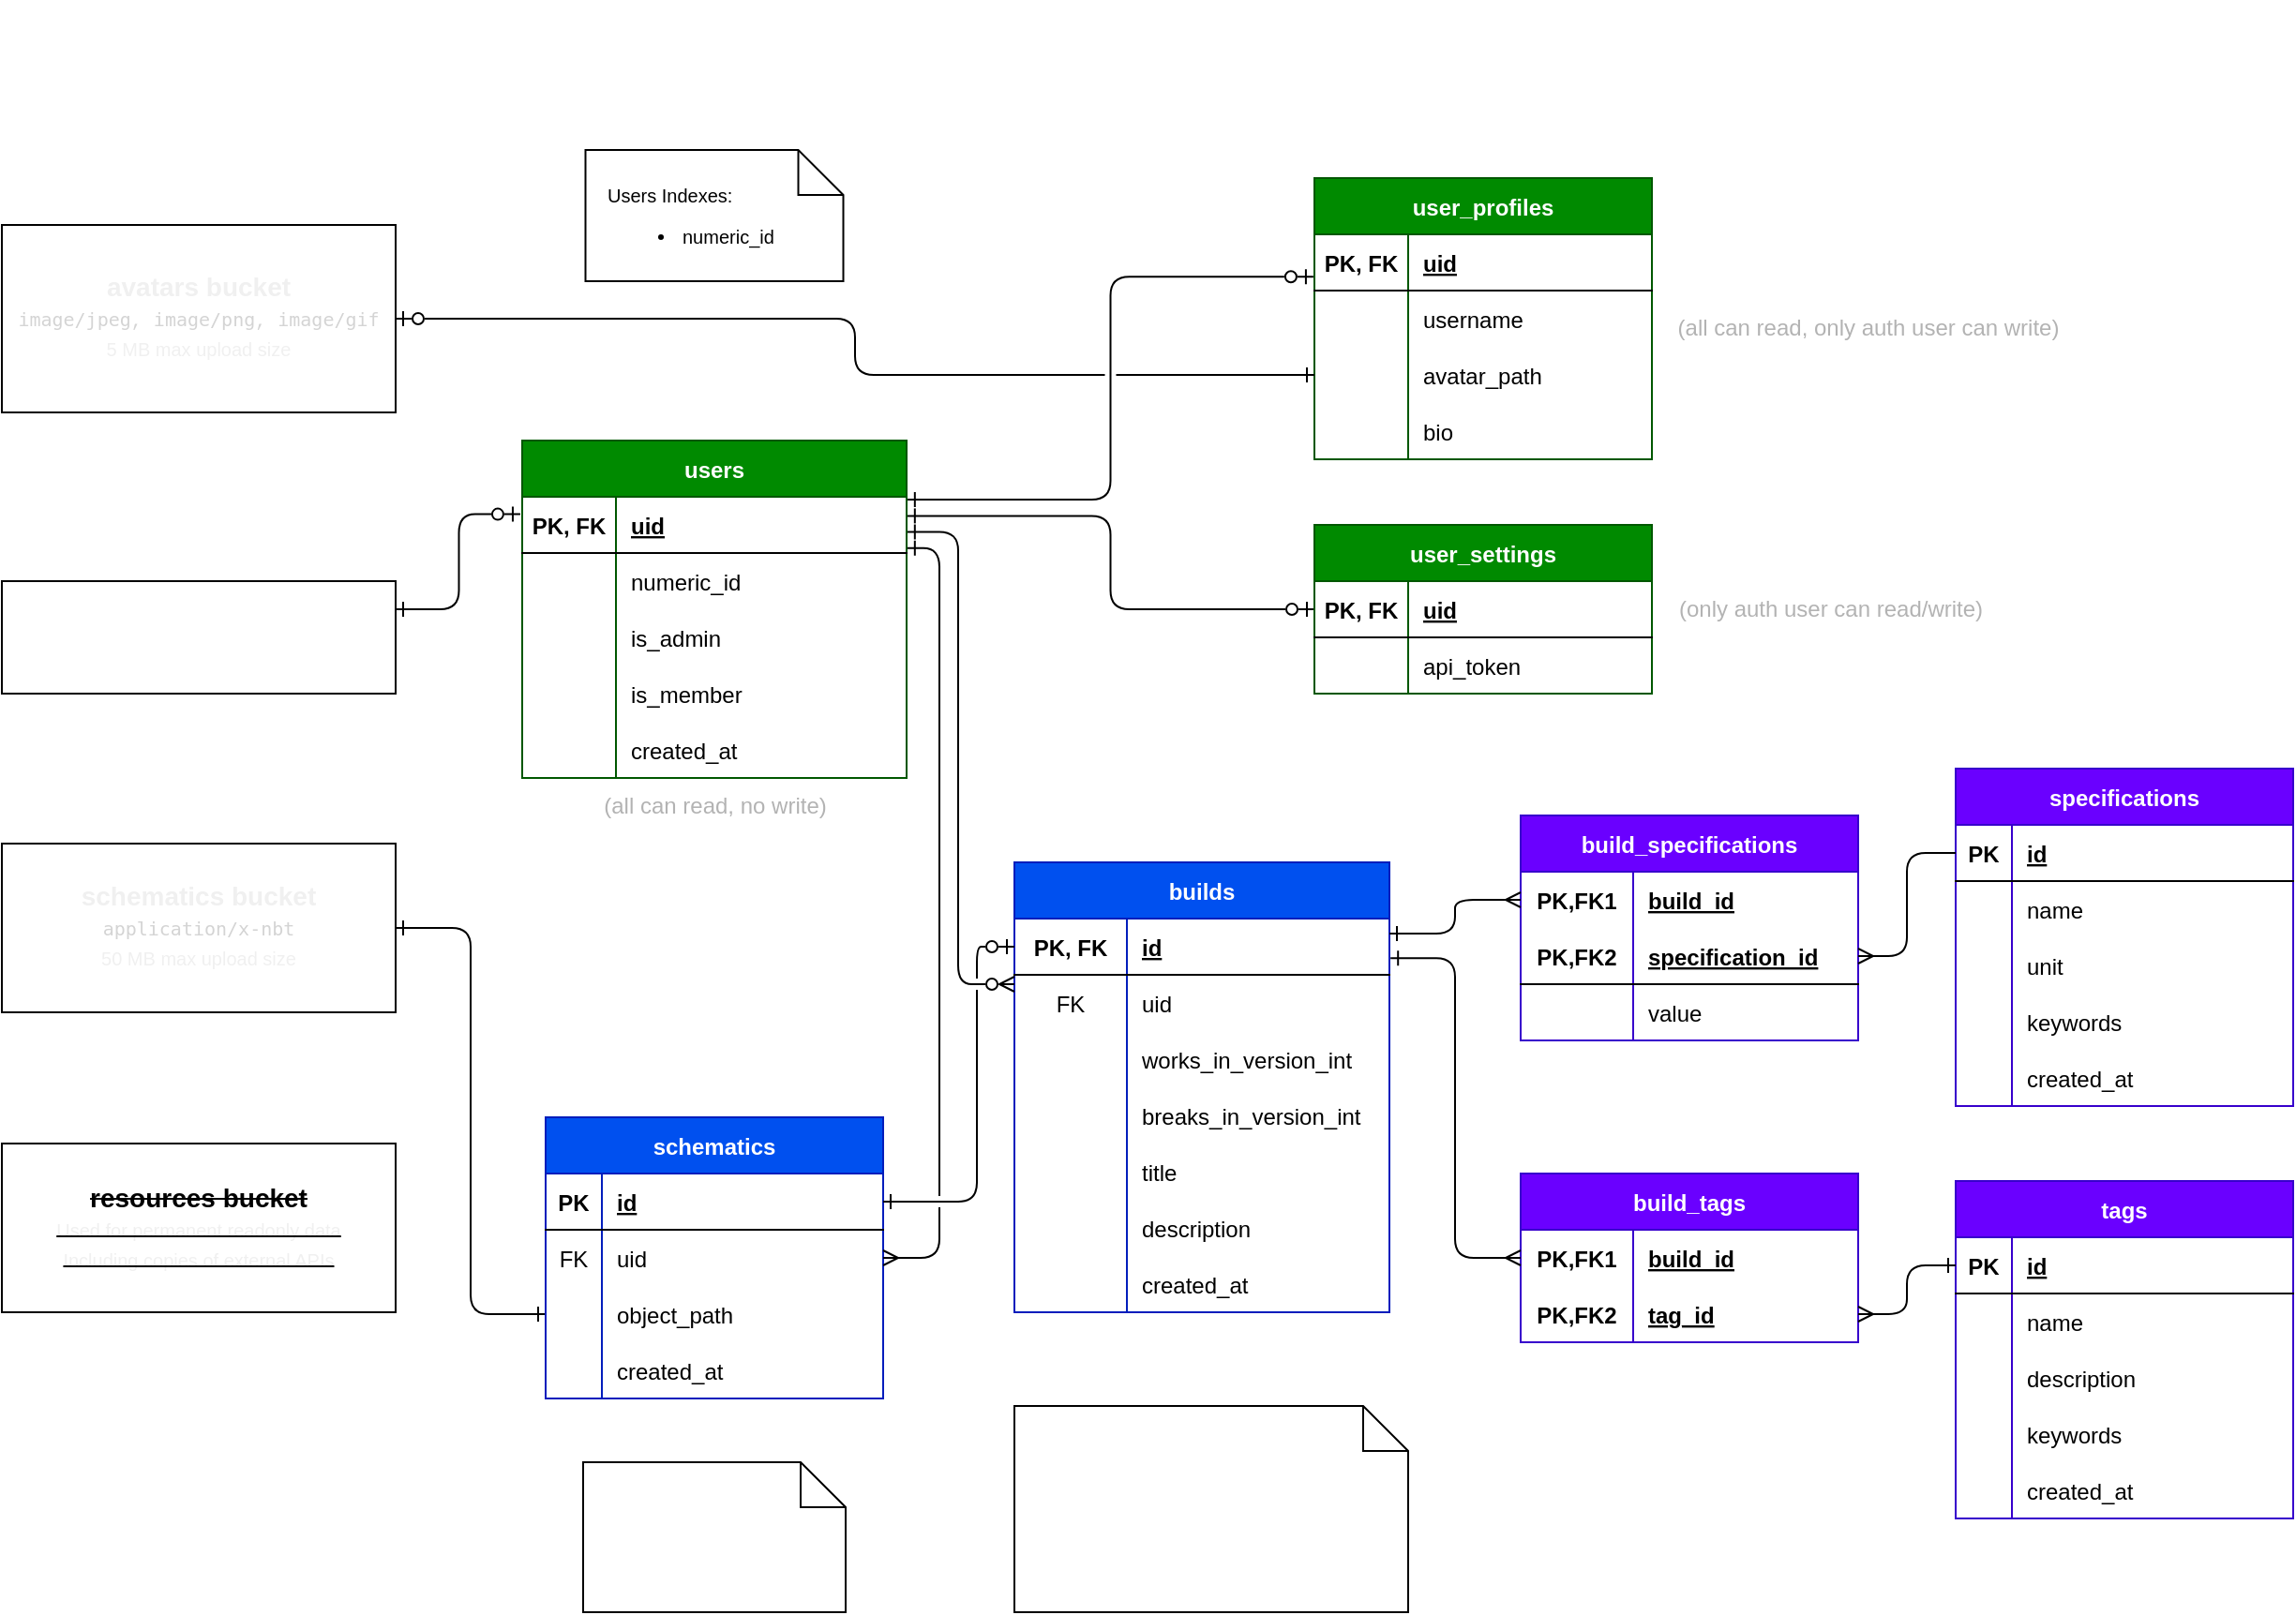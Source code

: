 <mxfile>
    <diagram id="FRUpidoKvXJJfSmMuowJ" name="Page-1">
        <mxGraphModel dx="1813" dy="803" grid="1" gridSize="10" guides="1" tooltips="1" connect="1" arrows="1" fold="1" page="1" pageScale="1.1" pageWidth="1169" pageHeight="827" math="0" shadow="0">
            <root>
                <mxCell id="0"/>
                <mxCell id="1" parent="0"/>
                <mxCell id="2" value="user_profiles" style="shape=table;startSize=30;container=1;collapsible=1;childLayout=tableLayout;fixedRows=1;rowLines=0;fontStyle=1;align=center;resizeLast=1;fillColor=#008a00;fontColor=#ffffff;strokeColor=#005700;swimlaneFillColor=default;" parent="1" vertex="1">
                    <mxGeometry x="730" y="115" width="180" height="150" as="geometry"/>
                </mxCell>
                <mxCell id="3" value="" style="shape=tableRow;horizontal=0;startSize=0;swimlaneHead=0;swimlaneBody=0;fillColor=none;collapsible=0;dropTarget=0;points=[[0,0.5],[1,0.5]];portConstraint=eastwest;top=0;left=0;right=0;bottom=1;" parent="2" vertex="1">
                    <mxGeometry y="30" width="180" height="30" as="geometry"/>
                </mxCell>
                <mxCell id="4" value="PK, FK" style="shape=partialRectangle;connectable=0;fillColor=none;top=0;left=0;bottom=0;right=0;fontStyle=1;overflow=hidden;" parent="3" vertex="1">
                    <mxGeometry width="50" height="30" as="geometry">
                        <mxRectangle width="50" height="30" as="alternateBounds"/>
                    </mxGeometry>
                </mxCell>
                <mxCell id="5" value="uid" style="shape=partialRectangle;connectable=0;fillColor=none;top=0;left=0;bottom=0;right=0;align=left;spacingLeft=6;fontStyle=5;overflow=hidden;" parent="3" vertex="1">
                    <mxGeometry x="50" width="130" height="30" as="geometry">
                        <mxRectangle width="130" height="30" as="alternateBounds"/>
                    </mxGeometry>
                </mxCell>
                <mxCell id="6" value="" style="shape=tableRow;horizontal=0;startSize=0;swimlaneHead=0;swimlaneBody=0;fillColor=none;collapsible=0;dropTarget=0;points=[[0,0.5],[1,0.5]];portConstraint=eastwest;top=0;left=0;right=0;bottom=0;" parent="2" vertex="1">
                    <mxGeometry y="60" width="180" height="30" as="geometry"/>
                </mxCell>
                <mxCell id="7" value="" style="shape=partialRectangle;connectable=0;fillColor=none;top=0;left=0;bottom=0;right=0;editable=1;overflow=hidden;" parent="6" vertex="1">
                    <mxGeometry width="50" height="30" as="geometry">
                        <mxRectangle width="50" height="30" as="alternateBounds"/>
                    </mxGeometry>
                </mxCell>
                <mxCell id="8" value="username" style="shape=partialRectangle;connectable=0;fillColor=none;top=0;left=0;bottom=0;right=0;align=left;spacingLeft=6;overflow=hidden;" parent="6" vertex="1">
                    <mxGeometry x="50" width="130" height="30" as="geometry">
                        <mxRectangle width="130" height="30" as="alternateBounds"/>
                    </mxGeometry>
                </mxCell>
                <mxCell id="9" value="" style="shape=tableRow;horizontal=0;startSize=0;swimlaneHead=0;swimlaneBody=0;fillColor=none;collapsible=0;dropTarget=0;points=[[0,0.5],[1,0.5]];portConstraint=eastwest;top=0;left=0;right=0;bottom=0;" parent="2" vertex="1">
                    <mxGeometry y="90" width="180" height="30" as="geometry"/>
                </mxCell>
                <mxCell id="10" value="" style="shape=partialRectangle;connectable=0;fillColor=none;top=0;left=0;bottom=0;right=0;editable=1;overflow=hidden;" parent="9" vertex="1">
                    <mxGeometry width="50" height="30" as="geometry">
                        <mxRectangle width="50" height="30" as="alternateBounds"/>
                    </mxGeometry>
                </mxCell>
                <mxCell id="11" value="avatar_path" style="shape=partialRectangle;connectable=0;fillColor=none;top=0;left=0;bottom=0;right=0;align=left;spacingLeft=6;overflow=hidden;" parent="9" vertex="1">
                    <mxGeometry x="50" width="130" height="30" as="geometry">
                        <mxRectangle width="130" height="30" as="alternateBounds"/>
                    </mxGeometry>
                </mxCell>
                <mxCell id="199" value="" style="shape=tableRow;horizontal=0;startSize=0;swimlaneHead=0;swimlaneBody=0;fillColor=none;collapsible=0;dropTarget=0;points=[[0,0.5],[1,0.5]];portConstraint=eastwest;top=0;left=0;right=0;bottom=0;" parent="2" vertex="1">
                    <mxGeometry y="120" width="180" height="30" as="geometry"/>
                </mxCell>
                <mxCell id="200" value="" style="shape=partialRectangle;connectable=0;fillColor=none;top=0;left=0;bottom=0;right=0;editable=1;overflow=hidden;" parent="199" vertex="1">
                    <mxGeometry width="50" height="30" as="geometry">
                        <mxRectangle width="50" height="30" as="alternateBounds"/>
                    </mxGeometry>
                </mxCell>
                <mxCell id="201" value="bio" style="shape=partialRectangle;connectable=0;fillColor=none;top=0;left=0;bottom=0;right=0;align=left;spacingLeft=6;overflow=hidden;" parent="199" vertex="1">
                    <mxGeometry x="50" width="130" height="30" as="geometry">
                        <mxRectangle width="130" height="30" as="alternateBounds"/>
                    </mxGeometry>
                </mxCell>
                <mxCell id="15" value="&lt;p style=&quot;font-family: Menlo, Monaco, &amp;quot;Courier New&amp;quot;, monospace; font-size: 13px; line-height: 20px;&quot;&gt;&lt;b style=&quot;&quot;&gt;&lt;font color=&quot;#ffffff&quot;&gt;auth.users &lt;/font&gt;&lt;/b&gt;&lt;/p&gt;" style="rounded=0;whiteSpace=wrap;html=1;" parent="1" vertex="1">
                    <mxGeometry x="30" y="330" width="210" height="60" as="geometry"/>
                </mxCell>
                <mxCell id="16" style="edgeStyle=orthogonalEdgeStyle;html=1;entryX=1.002;entryY=0.05;entryDx=0;entryDy=0;endArrow=ERone;endFill=0;startArrow=ERzeroToOne;startFill=0;exitX=-0.003;exitY=0.754;exitDx=0;exitDy=0;exitPerimeter=0;jumpStyle=gap;entryPerimeter=0;" parent="1" source="3" target="225" edge="1">
                    <mxGeometry relative="1" as="geometry">
                        <mxPoint x="460" y="224" as="sourcePoint"/>
                    </mxGeometry>
                </mxCell>
                <mxCell id="17" value="build_tags" style="shape=table;startSize=30;container=1;collapsible=1;childLayout=tableLayout;fixedRows=1;rowLines=0;fontStyle=1;align=center;resizeLast=1;fillColor=#6a00ff;fontColor=#ffffff;strokeColor=#3700CC;swimlaneFillColor=default;" parent="1" vertex="1">
                    <mxGeometry x="840" y="646" width="180" height="90" as="geometry"/>
                </mxCell>
                <mxCell id="18" value="" style="shape=tableRow;horizontal=0;startSize=0;swimlaneHead=0;swimlaneBody=0;fillColor=none;collapsible=0;dropTarget=0;points=[[0,0.5],[1,0.5]];portConstraint=eastwest;top=0;left=0;right=0;bottom=0;" parent="17" vertex="1">
                    <mxGeometry y="30" width="180" height="30" as="geometry"/>
                </mxCell>
                <mxCell id="19" value="PK,FK1" style="shape=partialRectangle;connectable=0;fillColor=none;top=0;left=0;bottom=0;right=0;fontStyle=1;overflow=hidden;" parent="18" vertex="1">
                    <mxGeometry width="60" height="30" as="geometry">
                        <mxRectangle width="60" height="30" as="alternateBounds"/>
                    </mxGeometry>
                </mxCell>
                <mxCell id="20" value="build_id" style="shape=partialRectangle;connectable=0;fillColor=none;top=0;left=0;bottom=0;right=0;align=left;spacingLeft=6;fontStyle=5;overflow=hidden;" parent="18" vertex="1">
                    <mxGeometry x="60" width="120" height="30" as="geometry">
                        <mxRectangle width="120" height="30" as="alternateBounds"/>
                    </mxGeometry>
                </mxCell>
                <mxCell id="21" value="" style="shape=tableRow;horizontal=0;startSize=0;swimlaneHead=0;swimlaneBody=0;fillColor=none;collapsible=0;dropTarget=0;points=[[0,0.5],[1,0.5]];portConstraint=eastwest;top=0;left=0;right=0;bottom=1;strokeColor=none;" parent="17" vertex="1">
                    <mxGeometry y="60" width="180" height="30" as="geometry"/>
                </mxCell>
                <mxCell id="22" value="PK,FK2" style="shape=partialRectangle;connectable=0;fillColor=none;top=0;left=0;bottom=0;right=0;fontStyle=1;overflow=hidden;" parent="21" vertex="1">
                    <mxGeometry width="60" height="30" as="geometry">
                        <mxRectangle width="60" height="30" as="alternateBounds"/>
                    </mxGeometry>
                </mxCell>
                <mxCell id="23" value="tag_id" style="shape=partialRectangle;connectable=0;fillColor=none;top=0;left=0;bottom=0;right=0;align=left;spacingLeft=6;fontStyle=5;overflow=hidden;" parent="21" vertex="1">
                    <mxGeometry x="60" width="120" height="30" as="geometry">
                        <mxRectangle width="120" height="30" as="alternateBounds"/>
                    </mxGeometry>
                </mxCell>
                <mxCell id="30" value="build_specifications" style="shape=table;startSize=30;container=1;collapsible=1;childLayout=tableLayout;fixedRows=1;rowLines=0;fontStyle=1;align=center;resizeLast=1;fillColor=#6a00ff;fontColor=#ffffff;strokeColor=#3700CC;swimlaneFillColor=default;gradientColor=none;" parent="1" vertex="1">
                    <mxGeometry x="840" y="455" width="180" height="120" as="geometry"/>
                </mxCell>
                <mxCell id="31" value="" style="shape=tableRow;horizontal=0;startSize=0;swimlaneHead=0;swimlaneBody=0;fillColor=none;collapsible=0;dropTarget=0;points=[[0,0.5],[1,0.5]];portConstraint=eastwest;top=0;left=0;right=0;bottom=0;" parent="30" vertex="1">
                    <mxGeometry y="30" width="180" height="30" as="geometry"/>
                </mxCell>
                <mxCell id="32" value="PK,FK1" style="shape=partialRectangle;connectable=0;fillColor=none;top=0;left=0;bottom=0;right=0;fontStyle=1;overflow=hidden;" parent="31" vertex="1">
                    <mxGeometry width="60" height="30" as="geometry">
                        <mxRectangle width="60" height="30" as="alternateBounds"/>
                    </mxGeometry>
                </mxCell>
                <mxCell id="33" value="build_id" style="shape=partialRectangle;connectable=0;fillColor=none;top=0;left=0;bottom=0;right=0;align=left;spacingLeft=6;fontStyle=5;overflow=hidden;" parent="31" vertex="1">
                    <mxGeometry x="60" width="120" height="30" as="geometry">
                        <mxRectangle width="120" height="30" as="alternateBounds"/>
                    </mxGeometry>
                </mxCell>
                <mxCell id="34" value="" style="shape=tableRow;horizontal=0;startSize=0;swimlaneHead=0;swimlaneBody=0;fillColor=none;collapsible=0;dropTarget=0;points=[[0,0.5],[1,0.5]];portConstraint=eastwest;top=0;left=0;right=0;bottom=1;" parent="30" vertex="1">
                    <mxGeometry y="60" width="180" height="30" as="geometry"/>
                </mxCell>
                <mxCell id="35" value="PK,FK2" style="shape=partialRectangle;connectable=0;fillColor=none;top=0;left=0;bottom=0;right=0;fontStyle=1;overflow=hidden;" parent="34" vertex="1">
                    <mxGeometry width="60" height="30" as="geometry">
                        <mxRectangle width="60" height="30" as="alternateBounds"/>
                    </mxGeometry>
                </mxCell>
                <mxCell id="36" value="specification_id" style="shape=partialRectangle;connectable=0;fillColor=none;top=0;left=0;bottom=0;right=0;align=left;spacingLeft=6;fontStyle=5;overflow=hidden;" parent="34" vertex="1">
                    <mxGeometry x="60" width="120" height="30" as="geometry">
                        <mxRectangle width="120" height="30" as="alternateBounds"/>
                    </mxGeometry>
                </mxCell>
                <mxCell id="282" value="" style="shape=tableRow;horizontal=0;startSize=0;swimlaneHead=0;swimlaneBody=0;fillColor=none;collapsible=0;dropTarget=0;points=[[0,0.5],[1,0.5]];portConstraint=eastwest;top=0;left=0;right=0;bottom=0;" parent="30" vertex="1">
                    <mxGeometry y="90" width="180" height="30" as="geometry"/>
                </mxCell>
                <mxCell id="283" value="" style="shape=partialRectangle;connectable=0;fillColor=none;top=0;left=0;bottom=0;right=0;editable=1;overflow=hidden;" parent="282" vertex="1">
                    <mxGeometry width="60" height="30" as="geometry">
                        <mxRectangle width="60" height="30" as="alternateBounds"/>
                    </mxGeometry>
                </mxCell>
                <mxCell id="284" value="value" style="shape=partialRectangle;connectable=0;fillColor=none;top=0;left=0;bottom=0;right=0;align=left;spacingLeft=6;overflow=hidden;" parent="282" vertex="1">
                    <mxGeometry x="60" width="120" height="30" as="geometry">
                        <mxRectangle width="120" height="30" as="alternateBounds"/>
                    </mxGeometry>
                </mxCell>
                <mxCell id="81" value="builds" style="shape=table;startSize=30;container=1;collapsible=1;childLayout=tableLayout;fixedRows=1;rowLines=0;fontStyle=1;align=center;resizeLast=1;fillColor=#0050ef;fontColor=#ffffff;strokeColor=#001DBC;swimlaneFillColor=default;" parent="1" vertex="1">
                    <mxGeometry x="570" y="480" width="200" height="240" as="geometry"/>
                </mxCell>
                <mxCell id="82" value="" style="shape=tableRow;horizontal=0;startSize=0;swimlaneHead=0;swimlaneBody=0;fillColor=none;collapsible=0;dropTarget=0;points=[[0,0.5],[1,0.5]];portConstraint=eastwest;top=0;left=0;right=0;bottom=1;" parent="81" vertex="1">
                    <mxGeometry y="30" width="200" height="30" as="geometry"/>
                </mxCell>
                <mxCell id="83" value="PK, FK" style="shape=partialRectangle;connectable=0;fillColor=none;top=0;left=0;bottom=0;right=0;fontStyle=1;overflow=hidden;" parent="82" vertex="1">
                    <mxGeometry width="60" height="30" as="geometry">
                        <mxRectangle width="60" height="30" as="alternateBounds"/>
                    </mxGeometry>
                </mxCell>
                <mxCell id="84" value="id" style="shape=partialRectangle;connectable=0;fillColor=none;top=0;left=0;bottom=0;right=0;align=left;spacingLeft=6;fontStyle=5;overflow=hidden;" parent="82" vertex="1">
                    <mxGeometry x="60" width="140" height="30" as="geometry">
                        <mxRectangle width="140" height="30" as="alternateBounds"/>
                    </mxGeometry>
                </mxCell>
                <mxCell id="85" value="" style="shape=tableRow;horizontal=0;startSize=0;swimlaneHead=0;swimlaneBody=0;fillColor=none;collapsible=0;dropTarget=0;points=[[0,0.5],[1,0.5]];portConstraint=eastwest;top=0;left=0;right=0;bottom=0;" parent="81" vertex="1">
                    <mxGeometry y="60" width="200" height="30" as="geometry"/>
                </mxCell>
                <mxCell id="86" value="FK" style="shape=partialRectangle;connectable=0;fillColor=none;top=0;left=0;bottom=0;right=0;editable=1;overflow=hidden;" parent="85" vertex="1">
                    <mxGeometry width="60" height="30" as="geometry">
                        <mxRectangle width="60" height="30" as="alternateBounds"/>
                    </mxGeometry>
                </mxCell>
                <mxCell id="87" value="uid" style="shape=partialRectangle;connectable=0;fillColor=none;top=0;left=0;bottom=0;right=0;align=left;spacingLeft=6;overflow=hidden;" parent="85" vertex="1">
                    <mxGeometry x="60" width="140" height="30" as="geometry">
                        <mxRectangle width="140" height="30" as="alternateBounds"/>
                    </mxGeometry>
                </mxCell>
                <mxCell id="91" value="" style="shape=tableRow;horizontal=0;startSize=0;swimlaneHead=0;swimlaneBody=0;fillColor=none;collapsible=0;dropTarget=0;points=[[0,0.5],[1,0.5]];portConstraint=eastwest;top=0;left=0;right=0;bottom=0;" parent="81" vertex="1">
                    <mxGeometry y="90" width="200" height="30" as="geometry"/>
                </mxCell>
                <mxCell id="92" value="" style="shape=partialRectangle;connectable=0;fillColor=none;top=0;left=0;bottom=0;right=0;editable=1;overflow=hidden;" parent="91" vertex="1">
                    <mxGeometry width="60" height="30" as="geometry">
                        <mxRectangle width="60" height="30" as="alternateBounds"/>
                    </mxGeometry>
                </mxCell>
                <mxCell id="93" value="works_in_version_int" style="shape=partialRectangle;connectable=0;fillColor=none;top=0;left=0;bottom=0;right=0;align=left;spacingLeft=6;overflow=hidden;" parent="91" vertex="1">
                    <mxGeometry x="60" width="140" height="30" as="geometry">
                        <mxRectangle width="140" height="30" as="alternateBounds"/>
                    </mxGeometry>
                </mxCell>
                <mxCell id="88" value="" style="shape=tableRow;horizontal=0;startSize=0;swimlaneHead=0;swimlaneBody=0;fillColor=none;collapsible=0;dropTarget=0;points=[[0,0.5],[1,0.5]];portConstraint=eastwest;top=0;left=0;right=0;bottom=0;" parent="81" vertex="1">
                    <mxGeometry y="120" width="200" height="30" as="geometry"/>
                </mxCell>
                <mxCell id="89" value="" style="shape=partialRectangle;connectable=0;fillColor=none;top=0;left=0;bottom=0;right=0;editable=1;overflow=hidden;" parent="88" vertex="1">
                    <mxGeometry width="60" height="30" as="geometry">
                        <mxRectangle width="60" height="30" as="alternateBounds"/>
                    </mxGeometry>
                </mxCell>
                <mxCell id="90" value="breaks_in_version_int" style="shape=partialRectangle;connectable=0;fillColor=none;top=0;left=0;bottom=0;right=0;align=left;spacingLeft=6;overflow=hidden;" parent="88" vertex="1">
                    <mxGeometry x="60" width="140" height="30" as="geometry">
                        <mxRectangle width="140" height="30" as="alternateBounds"/>
                    </mxGeometry>
                </mxCell>
                <mxCell id="153" value="" style="shape=tableRow;horizontal=0;startSize=0;swimlaneHead=0;swimlaneBody=0;fillColor=none;collapsible=0;dropTarget=0;points=[[0,0.5],[1,0.5]];portConstraint=eastwest;top=0;left=0;right=0;bottom=0;" parent="81" vertex="1">
                    <mxGeometry y="150" width="200" height="30" as="geometry"/>
                </mxCell>
                <mxCell id="154" value="" style="shape=partialRectangle;connectable=0;fillColor=none;top=0;left=0;bottom=0;right=0;editable=1;overflow=hidden;" parent="153" vertex="1">
                    <mxGeometry width="60" height="30" as="geometry">
                        <mxRectangle width="60" height="30" as="alternateBounds"/>
                    </mxGeometry>
                </mxCell>
                <mxCell id="155" value="title" style="shape=partialRectangle;connectable=0;fillColor=none;top=0;left=0;bottom=0;right=0;align=left;spacingLeft=6;overflow=hidden;" parent="153" vertex="1">
                    <mxGeometry x="60" width="140" height="30" as="geometry">
                        <mxRectangle width="140" height="30" as="alternateBounds"/>
                    </mxGeometry>
                </mxCell>
                <mxCell id="159" value="" style="shape=tableRow;horizontal=0;startSize=0;swimlaneHead=0;swimlaneBody=0;fillColor=none;collapsible=0;dropTarget=0;points=[[0,0.5],[1,0.5]];portConstraint=eastwest;top=0;left=0;right=0;bottom=0;" parent="81" vertex="1">
                    <mxGeometry y="180" width="200" height="30" as="geometry"/>
                </mxCell>
                <mxCell id="160" value="" style="shape=partialRectangle;connectable=0;fillColor=none;top=0;left=0;bottom=0;right=0;editable=1;overflow=hidden;" parent="159" vertex="1">
                    <mxGeometry width="60" height="30" as="geometry">
                        <mxRectangle width="60" height="30" as="alternateBounds"/>
                    </mxGeometry>
                </mxCell>
                <mxCell id="161" value="description" style="shape=partialRectangle;connectable=0;fillColor=none;top=0;left=0;bottom=0;right=0;align=left;spacingLeft=6;overflow=hidden;" parent="159" vertex="1">
                    <mxGeometry x="60" width="140" height="30" as="geometry">
                        <mxRectangle width="140" height="30" as="alternateBounds"/>
                    </mxGeometry>
                </mxCell>
                <mxCell id="162" value="" style="shape=tableRow;horizontal=0;startSize=0;swimlaneHead=0;swimlaneBody=0;fillColor=none;collapsible=0;dropTarget=0;points=[[0,0.5],[1,0.5]];portConstraint=eastwest;top=0;left=0;right=0;bottom=0;" parent="81" vertex="1">
                    <mxGeometry y="210" width="200" height="30" as="geometry"/>
                </mxCell>
                <mxCell id="163" value="" style="shape=partialRectangle;connectable=0;fillColor=none;top=0;left=0;bottom=0;right=0;editable=1;overflow=hidden;" parent="162" vertex="1">
                    <mxGeometry width="60" height="30" as="geometry">
                        <mxRectangle width="60" height="30" as="alternateBounds"/>
                    </mxGeometry>
                </mxCell>
                <mxCell id="164" value="created_at" style="shape=partialRectangle;connectable=0;fillColor=none;top=0;left=0;bottom=0;right=0;align=left;spacingLeft=6;overflow=hidden;" parent="162" vertex="1">
                    <mxGeometry x="60" width="140" height="30" as="geometry">
                        <mxRectangle width="140" height="30" as="alternateBounds"/>
                    </mxGeometry>
                </mxCell>
                <mxCell id="96" style="edgeStyle=orthogonalEdgeStyle;html=1;endArrow=ERone;endFill=0;startArrow=ERzeroToMany;startFill=0;jumpStyle=gap;entryX=1.002;entryY=0.624;entryDx=0;entryDy=0;entryPerimeter=0;" parent="1" source="85" target="225" edge="1">
                    <mxGeometry relative="1" as="geometry">
                        <mxPoint x="530" y="330" as="targetPoint"/>
                        <Array as="points">
                            <mxPoint x="540" y="545"/>
                            <mxPoint x="540" y="304"/>
                        </Array>
                    </mxGeometry>
                </mxCell>
                <mxCell id="97" value="specifications" style="shape=table;startSize=30;container=1;collapsible=1;childLayout=tableLayout;fixedRows=1;rowLines=0;fontStyle=1;align=center;resizeLast=1;fillColor=#6a00ff;fontColor=#ffffff;strokeColor=#3700CC;swimlaneFillColor=default;" parent="1" vertex="1">
                    <mxGeometry x="1072" y="430" width="180" height="180" as="geometry"/>
                </mxCell>
                <mxCell id="98" value="" style="shape=tableRow;horizontal=0;startSize=0;swimlaneHead=0;swimlaneBody=0;fillColor=none;collapsible=0;dropTarget=0;points=[[0,0.5],[1,0.5]];portConstraint=eastwest;top=0;left=0;right=0;bottom=1;" parent="97" vertex="1">
                    <mxGeometry y="30" width="180" height="30" as="geometry"/>
                </mxCell>
                <mxCell id="99" value="PK" style="shape=partialRectangle;connectable=0;fillColor=none;top=0;left=0;bottom=0;right=0;fontStyle=1;overflow=hidden;" parent="98" vertex="1">
                    <mxGeometry width="30" height="30" as="geometry">
                        <mxRectangle width="30" height="30" as="alternateBounds"/>
                    </mxGeometry>
                </mxCell>
                <mxCell id="100" value="id" style="shape=partialRectangle;connectable=0;fillColor=none;top=0;left=0;bottom=0;right=0;align=left;spacingLeft=6;fontStyle=5;overflow=hidden;" parent="98" vertex="1">
                    <mxGeometry x="30" width="150" height="30" as="geometry">
                        <mxRectangle width="150" height="30" as="alternateBounds"/>
                    </mxGeometry>
                </mxCell>
                <mxCell id="101" value="" style="shape=tableRow;horizontal=0;startSize=0;swimlaneHead=0;swimlaneBody=0;fillColor=none;collapsible=0;dropTarget=0;points=[[0,0.5],[1,0.5]];portConstraint=eastwest;top=0;left=0;right=0;bottom=0;" parent="97" vertex="1">
                    <mxGeometry y="60" width="180" height="30" as="geometry"/>
                </mxCell>
                <mxCell id="102" value="" style="shape=partialRectangle;connectable=0;fillColor=none;top=0;left=0;bottom=0;right=0;editable=1;overflow=hidden;" parent="101" vertex="1">
                    <mxGeometry width="30" height="30" as="geometry">
                        <mxRectangle width="30" height="30" as="alternateBounds"/>
                    </mxGeometry>
                </mxCell>
                <mxCell id="103" value="name" style="shape=partialRectangle;connectable=0;fillColor=none;top=0;left=0;bottom=0;right=0;align=left;spacingLeft=6;overflow=hidden;" parent="101" vertex="1">
                    <mxGeometry x="30" width="150" height="30" as="geometry">
                        <mxRectangle width="150" height="30" as="alternateBounds"/>
                    </mxGeometry>
                </mxCell>
                <mxCell id="104" value="" style="shape=tableRow;horizontal=0;startSize=0;swimlaneHead=0;swimlaneBody=0;fillColor=none;collapsible=0;dropTarget=0;points=[[0,0.5],[1,0.5]];portConstraint=eastwest;top=0;left=0;right=0;bottom=0;" parent="97" vertex="1">
                    <mxGeometry y="90" width="180" height="30" as="geometry"/>
                </mxCell>
                <mxCell id="105" value="" style="shape=partialRectangle;connectable=0;fillColor=none;top=0;left=0;bottom=0;right=0;editable=1;overflow=hidden;" parent="104" vertex="1">
                    <mxGeometry width="30" height="30" as="geometry">
                        <mxRectangle width="30" height="30" as="alternateBounds"/>
                    </mxGeometry>
                </mxCell>
                <mxCell id="106" value="unit" style="shape=partialRectangle;connectable=0;fillColor=none;top=0;left=0;bottom=0;right=0;align=left;spacingLeft=6;overflow=hidden;" parent="104" vertex="1">
                    <mxGeometry x="30" width="150" height="30" as="geometry">
                        <mxRectangle width="150" height="30" as="alternateBounds"/>
                    </mxGeometry>
                </mxCell>
                <mxCell id="285" value="" style="shape=tableRow;horizontal=0;startSize=0;swimlaneHead=0;swimlaneBody=0;fillColor=none;collapsible=0;dropTarget=0;points=[[0,0.5],[1,0.5]];portConstraint=eastwest;top=0;left=0;right=0;bottom=0;" parent="97" vertex="1">
                    <mxGeometry y="120" width="180" height="30" as="geometry"/>
                </mxCell>
                <mxCell id="286" value="" style="shape=partialRectangle;connectable=0;fillColor=none;top=0;left=0;bottom=0;right=0;editable=1;overflow=hidden;" parent="285" vertex="1">
                    <mxGeometry width="30" height="30" as="geometry">
                        <mxRectangle width="30" height="30" as="alternateBounds"/>
                    </mxGeometry>
                </mxCell>
                <mxCell id="287" value="keywords" style="shape=partialRectangle;connectable=0;fillColor=none;top=0;left=0;bottom=0;right=0;align=left;spacingLeft=6;overflow=hidden;" parent="285" vertex="1">
                    <mxGeometry x="30" width="150" height="30" as="geometry">
                        <mxRectangle width="150" height="30" as="alternateBounds"/>
                    </mxGeometry>
                </mxCell>
                <mxCell id="191" value="" style="shape=tableRow;horizontal=0;startSize=0;swimlaneHead=0;swimlaneBody=0;fillColor=none;collapsible=0;dropTarget=0;points=[[0,0.5],[1,0.5]];portConstraint=eastwest;top=0;left=0;right=0;bottom=0;" parent="97" vertex="1">
                    <mxGeometry y="150" width="180" height="30" as="geometry"/>
                </mxCell>
                <mxCell id="192" value="" style="shape=partialRectangle;connectable=0;fillColor=none;top=0;left=0;bottom=0;right=0;editable=1;overflow=hidden;" parent="191" vertex="1">
                    <mxGeometry width="30" height="30" as="geometry">
                        <mxRectangle width="30" height="30" as="alternateBounds"/>
                    </mxGeometry>
                </mxCell>
                <mxCell id="193" value="created_at" style="shape=partialRectangle;connectable=0;fillColor=none;top=0;left=0;bottom=0;right=0;align=left;spacingLeft=6;overflow=hidden;" parent="191" vertex="1">
                    <mxGeometry x="30" width="150" height="30" as="geometry">
                        <mxRectangle width="150" height="30" as="alternateBounds"/>
                    </mxGeometry>
                </mxCell>
                <mxCell id="113" value="tags" style="shape=table;startSize=30;container=1;collapsible=1;childLayout=tableLayout;fixedRows=1;rowLines=0;fontStyle=1;align=center;resizeLast=1;fillColor=#6a00ff;fontColor=#ffffff;strokeColor=#3700CC;swimlaneFillColor=default;" parent="1" vertex="1">
                    <mxGeometry x="1072" y="650" width="180" height="180" as="geometry"/>
                </mxCell>
                <mxCell id="114" value="" style="shape=tableRow;horizontal=0;startSize=0;swimlaneHead=0;swimlaneBody=0;fillColor=none;collapsible=0;dropTarget=0;points=[[0,0.5],[1,0.5]];portConstraint=eastwest;top=0;left=0;right=0;bottom=1;" parent="113" vertex="1">
                    <mxGeometry y="30" width="180" height="30" as="geometry"/>
                </mxCell>
                <mxCell id="115" value="PK" style="shape=partialRectangle;connectable=0;fillColor=none;top=0;left=0;bottom=0;right=0;fontStyle=1;overflow=hidden;" parent="114" vertex="1">
                    <mxGeometry width="30" height="30" as="geometry">
                        <mxRectangle width="30" height="30" as="alternateBounds"/>
                    </mxGeometry>
                </mxCell>
                <mxCell id="116" value="id" style="shape=partialRectangle;connectable=0;fillColor=none;top=0;left=0;bottom=0;right=0;align=left;spacingLeft=6;fontStyle=5;overflow=hidden;" parent="114" vertex="1">
                    <mxGeometry x="30" width="150" height="30" as="geometry">
                        <mxRectangle width="150" height="30" as="alternateBounds"/>
                    </mxGeometry>
                </mxCell>
                <mxCell id="117" value="" style="shape=tableRow;horizontal=0;startSize=0;swimlaneHead=0;swimlaneBody=0;fillColor=none;collapsible=0;dropTarget=0;points=[[0,0.5],[1,0.5]];portConstraint=eastwest;top=0;left=0;right=0;bottom=0;" parent="113" vertex="1">
                    <mxGeometry y="60" width="180" height="30" as="geometry"/>
                </mxCell>
                <mxCell id="118" value="" style="shape=partialRectangle;connectable=0;fillColor=none;top=0;left=0;bottom=0;right=0;editable=1;overflow=hidden;" parent="117" vertex="1">
                    <mxGeometry width="30" height="30" as="geometry">
                        <mxRectangle width="30" height="30" as="alternateBounds"/>
                    </mxGeometry>
                </mxCell>
                <mxCell id="119" value="name" style="shape=partialRectangle;connectable=0;fillColor=none;top=0;left=0;bottom=0;right=0;align=left;spacingLeft=6;overflow=hidden;" parent="117" vertex="1">
                    <mxGeometry x="30" width="150" height="30" as="geometry">
                        <mxRectangle width="150" height="30" as="alternateBounds"/>
                    </mxGeometry>
                </mxCell>
                <mxCell id="120" value="" style="shape=tableRow;horizontal=0;startSize=0;swimlaneHead=0;swimlaneBody=0;fillColor=none;collapsible=0;dropTarget=0;points=[[0,0.5],[1,0.5]];portConstraint=eastwest;top=0;left=0;right=0;bottom=0;" parent="113" vertex="1">
                    <mxGeometry y="90" width="180" height="30" as="geometry"/>
                </mxCell>
                <mxCell id="121" value="" style="shape=partialRectangle;connectable=0;fillColor=none;top=0;left=0;bottom=0;right=0;editable=1;overflow=hidden;" parent="120" vertex="1">
                    <mxGeometry width="30" height="30" as="geometry">
                        <mxRectangle width="30" height="30" as="alternateBounds"/>
                    </mxGeometry>
                </mxCell>
                <mxCell id="122" value="description" style="shape=partialRectangle;connectable=0;fillColor=none;top=0;left=0;bottom=0;right=0;align=left;spacingLeft=6;overflow=hidden;" parent="120" vertex="1">
                    <mxGeometry x="30" width="150" height="30" as="geometry">
                        <mxRectangle width="150" height="30" as="alternateBounds"/>
                    </mxGeometry>
                </mxCell>
                <mxCell id="123" value="" style="shape=tableRow;horizontal=0;startSize=0;swimlaneHead=0;swimlaneBody=0;fillColor=none;collapsible=0;dropTarget=0;points=[[0,0.5],[1,0.5]];portConstraint=eastwest;top=0;left=0;right=0;bottom=0;" parent="113" vertex="1">
                    <mxGeometry y="120" width="180" height="30" as="geometry"/>
                </mxCell>
                <mxCell id="124" value="" style="shape=partialRectangle;connectable=0;fillColor=none;top=0;left=0;bottom=0;right=0;editable=1;overflow=hidden;" parent="123" vertex="1">
                    <mxGeometry width="30" height="30" as="geometry">
                        <mxRectangle width="30" height="30" as="alternateBounds"/>
                    </mxGeometry>
                </mxCell>
                <mxCell id="125" value="keywords" style="shape=partialRectangle;connectable=0;fillColor=none;top=0;left=0;bottom=0;right=0;align=left;spacingLeft=6;overflow=hidden;" parent="123" vertex="1">
                    <mxGeometry x="30" width="150" height="30" as="geometry">
                        <mxRectangle width="150" height="30" as="alternateBounds"/>
                    </mxGeometry>
                </mxCell>
                <mxCell id="194" value="" style="shape=tableRow;horizontal=0;startSize=0;swimlaneHead=0;swimlaneBody=0;fillColor=none;collapsible=0;dropTarget=0;points=[[0,0.5],[1,0.5]];portConstraint=eastwest;top=0;left=0;right=0;bottom=0;" parent="113" vertex="1">
                    <mxGeometry y="150" width="180" height="30" as="geometry"/>
                </mxCell>
                <mxCell id="195" value="" style="shape=partialRectangle;connectable=0;fillColor=none;top=0;left=0;bottom=0;right=0;editable=1;overflow=hidden;" parent="194" vertex="1">
                    <mxGeometry width="30" height="30" as="geometry">
                        <mxRectangle width="30" height="30" as="alternateBounds"/>
                    </mxGeometry>
                </mxCell>
                <mxCell id="196" value="created_at" style="shape=partialRectangle;connectable=0;fillColor=none;top=0;left=0;bottom=0;right=0;align=left;spacingLeft=6;overflow=hidden;" parent="194" vertex="1">
                    <mxGeometry x="30" width="150" height="30" as="geometry">
                        <mxRectangle width="150" height="30" as="alternateBounds"/>
                    </mxGeometry>
                </mxCell>
                <mxCell id="126" style="edgeStyle=orthogonalEdgeStyle;html=1;exitX=0;exitY=0.5;exitDx=0;exitDy=0;endArrow=ERmany;endFill=0;jumpStyle=gap;startArrow=ERone;startFill=0;" parent="1" source="114" target="21" edge="1">
                    <mxGeometry relative="1" as="geometry"/>
                </mxCell>
                <mxCell id="127" style="edgeStyle=orthogonalEdgeStyle;html=1;entryX=0;entryY=0.5;entryDx=0;entryDy=0;endArrow=ERmany;endFill=0;startArrow=ERone;startFill=0;exitX=1.003;exitY=0.704;exitDx=0;exitDy=0;exitPerimeter=0;jumpStyle=gap;" parent="1" source="82" target="18" edge="1">
                    <mxGeometry relative="1" as="geometry">
                        <mxPoint x="550" y="455" as="sourcePoint"/>
                    </mxGeometry>
                </mxCell>
                <mxCell id="111" style="edgeStyle=orthogonalEdgeStyle;html=1;exitX=1;exitY=0.268;exitDx=0;exitDy=0;entryX=0;entryY=0.5;entryDx=0;entryDy=0;endArrow=ERmany;endFill=0;startArrow=ERone;startFill=0;exitPerimeter=0;jumpStyle=gap;" parent="1" source="82" target="31" edge="1">
                    <mxGeometry relative="1" as="geometry"/>
                </mxCell>
                <mxCell id="110" style="edgeStyle=orthogonalEdgeStyle;html=1;endArrow=ERmany;endFill=0;exitX=0;exitY=0.5;exitDx=0;exitDy=0;jumpStyle=gap;" parent="1" source="98" target="34" edge="1">
                    <mxGeometry relative="1" as="geometry"/>
                </mxCell>
                <mxCell id="245" style="edgeStyle=orthogonalEdgeStyle;html=1;entryX=0;entryY=0.5;entryDx=0;entryDy=0;exitX=1;exitY=0.5;exitDx=0;exitDy=0;endArrow=ERone;endFill=0;startArrow=ERone;startFill=0;jumpStyle=gap;" parent="1" source="142" target="218" edge="1">
                    <mxGeometry relative="1" as="geometry"/>
                </mxCell>
                <mxCell id="142" value="&lt;div style=&quot;color: rgb(212, 212, 212); font-family: Menlo, Monaco, &amp;quot;Courier New&amp;quot;, monospace; line-height: 150%; font-size: 10px;&quot;&gt;&lt;span style=&quot;color: rgb(240, 240, 240); font-family: Helvetica; font-size: 14px;&quot;&gt;&lt;b&gt;schematics bucket&lt;br&gt;&lt;/b&gt;&lt;/span&gt;&lt;code&gt;application/x-nbt&lt;/code&gt;&lt;span style=&quot;color: rgb(240, 240, 240); font-family: Helvetica; text-align: left;&quot;&gt;&lt;br&gt;&lt;/span&gt;&lt;/div&gt;&lt;div style=&quot;color: rgb(212, 212, 212); font-family: Menlo, Monaco, &amp;quot;Courier New&amp;quot;, monospace; line-height: 150%; font-size: 10px;&quot;&gt;&lt;span style=&quot;color: rgb(240, 240, 240); font-family: Helvetica; text-align: left;&quot;&gt;50 MB max upload size&lt;/span&gt;&lt;br&gt;&lt;/div&gt;" style="rounded=0;whiteSpace=wrap;html=1;" parent="1" vertex="1">
                    <mxGeometry x="30" y="470" width="210" height="90" as="geometry"/>
                </mxCell>
                <mxCell id="143" value="&lt;div style=&quot;line-height: 150%; font-size: 10px; font-family: Menlo, Monaco, &amp;quot;Courier New&amp;quot;, monospace; color: rgb(212, 212, 212);&quot;&gt;&lt;span style=&quot;color: rgb(240, 240, 240); font-family: Helvetica; font-size: 14px;&quot;&gt;&lt;b&gt;avatars bucket&lt;br&gt;&lt;/b&gt;&lt;/span&gt;&lt;code&gt;image/jpeg&lt;/code&gt;, &lt;code&gt;image/png&lt;/code&gt;,&amp;nbsp;&lt;code&gt;image/gif&lt;br&gt;&lt;/code&gt;&lt;span style=&quot;color: rgb(240, 240, 240); font-family: Helvetica; text-align: left;&quot;&gt;5 MB max upload size&lt;/span&gt;&lt;br&gt;&lt;/div&gt;" style="rounded=0;whiteSpace=wrap;html=1;" parent="1" vertex="1">
                    <mxGeometry x="30" y="140" width="210" height="100" as="geometry"/>
                </mxCell>
                <mxCell id="146" value="Builds Indexes:&lt;br style=&quot;font-size: 10px;&quot;&gt;&lt;ul style=&quot;font-size: 10px;&quot;&gt;&lt;li style=&quot;font-size: 10px;&quot;&gt;&lt;span style=&quot;background-color: initial; font-size: 10px;&quot;&gt;works_in_version_id&lt;/span&gt;&lt;/li&gt;&lt;li style=&quot;font-size: 10px;&quot;&gt;&lt;span style=&quot;background-color: initial; font-size: 10px;&quot;&gt;breaks_in_version_id&lt;/span&gt;&lt;/li&gt;&lt;li style=&quot;font-size: 10px;&quot;&gt;&lt;span style=&quot;background-color: initial; font-size: 10px;&quot;&gt;created_at&lt;/span&gt;&lt;/li&gt;&lt;li style=&quot;font-size: 10px;&quot;&gt;&lt;span style=&quot;background-color: initial; font-size: 10px;&quot;&gt;title + description (text-search)&lt;/span&gt;&lt;/li&gt;&lt;/ul&gt;" style="shape=note;size=24;whiteSpace=wrap;html=1;labelBackgroundColor=none;fontSize=10;fontColor=#FFFFFF;align=left;verticalAlign=middle;labelPosition=center;verticalLabelPosition=middle;spacing=2;spacingTop=10;spacingLeft=10;" parent="1" vertex="1">
                    <mxGeometry x="570" y="770" width="210" height="110" as="geometry"/>
                </mxCell>
                <mxCell id="171" value="The Redstone Index" style="text;html=1;strokeColor=none;fillColor=none;align=center;verticalAlign=middle;whiteSpace=wrap;rounded=0;labelBackgroundColor=none;fontSize=20;fontColor=#FFFFFF;fontStyle=4" parent="1" vertex="1">
                    <mxGeometry x="443" y="20" width="250" height="50" as="geometry"/>
                </mxCell>
                <mxCell id="198" value="&lt;div style=&quot;line-height: 150%; font-size: 10px;&quot;&gt;&lt;span style=&quot;font-size: 14px;&quot;&gt;&lt;b style=&quot;&quot;&gt;&lt;strike&gt;resources bucket&lt;font face=&quot;monospace&quot; color=&quot;#d7ba7d&quot;&gt;&lt;br&gt;&lt;/font&gt;&lt;div style=&quot;color: rgb(240, 240, 240); font-family: Helvetica; text-align: center;&quot;&gt;&lt;span style=&quot;background-color: initial; text-align: left; font-size: 10px; font-weight: normal;&quot;&gt;Used for permanent readonly data&lt;br&gt;Including copies of external APIs&lt;/span&gt;&lt;/div&gt;&lt;/strike&gt;&lt;/b&gt;&lt;/span&gt;&lt;/div&gt;" style="rounded=0;whiteSpace=wrap;html=1;" parent="1" vertex="1">
                    <mxGeometry x="30" y="630" width="210" height="90" as="geometry"/>
                </mxCell>
                <mxCell id="202" value="schematics" style="shape=table;startSize=30;container=1;collapsible=1;childLayout=tableLayout;fixedRows=1;rowLines=0;fontStyle=1;align=center;resizeLast=1;fillColor=#0050ef;fontColor=#ffffff;strokeColor=#001DBC;swimlaneFillColor=default;" parent="1" vertex="1">
                    <mxGeometry x="320" y="616" width="180" height="150" as="geometry"/>
                </mxCell>
                <mxCell id="203" value="" style="shape=tableRow;horizontal=0;startSize=0;swimlaneHead=0;swimlaneBody=0;fillColor=none;collapsible=0;dropTarget=0;points=[[0,0.5],[1,0.5]];portConstraint=eastwest;top=0;left=0;right=0;bottom=1;" parent="202" vertex="1">
                    <mxGeometry y="30" width="180" height="30" as="geometry"/>
                </mxCell>
                <mxCell id="204" value="PK" style="shape=partialRectangle;connectable=0;fillColor=none;top=0;left=0;bottom=0;right=0;fontStyle=1;overflow=hidden;" parent="203" vertex="1">
                    <mxGeometry width="30" height="30" as="geometry">
                        <mxRectangle width="30" height="30" as="alternateBounds"/>
                    </mxGeometry>
                </mxCell>
                <mxCell id="205" value="id" style="shape=partialRectangle;connectable=0;fillColor=none;top=0;left=0;bottom=0;right=0;align=left;spacingLeft=6;fontStyle=5;overflow=hidden;" parent="203" vertex="1">
                    <mxGeometry x="30" width="150" height="30" as="geometry">
                        <mxRectangle width="150" height="30" as="alternateBounds"/>
                    </mxGeometry>
                </mxCell>
                <mxCell id="206" value="" style="shape=tableRow;horizontal=0;startSize=0;swimlaneHead=0;swimlaneBody=0;fillColor=none;collapsible=0;dropTarget=0;points=[[0,0.5],[1,0.5]];portConstraint=eastwest;top=0;left=0;right=0;bottom=0;" parent="202" vertex="1">
                    <mxGeometry y="60" width="180" height="30" as="geometry"/>
                </mxCell>
                <mxCell id="207" value="FK" style="shape=partialRectangle;connectable=0;fillColor=none;top=0;left=0;bottom=0;right=0;editable=1;overflow=hidden;" parent="206" vertex="1">
                    <mxGeometry width="30" height="30" as="geometry">
                        <mxRectangle width="30" height="30" as="alternateBounds"/>
                    </mxGeometry>
                </mxCell>
                <mxCell id="208" value="uid" style="shape=partialRectangle;connectable=0;fillColor=none;top=0;left=0;bottom=0;right=0;align=left;spacingLeft=6;overflow=hidden;" parent="206" vertex="1">
                    <mxGeometry x="30" width="150" height="30" as="geometry">
                        <mxRectangle width="150" height="30" as="alternateBounds"/>
                    </mxGeometry>
                </mxCell>
                <mxCell id="218" value="" style="shape=tableRow;horizontal=0;startSize=0;swimlaneHead=0;swimlaneBody=0;fillColor=none;collapsible=0;dropTarget=0;points=[[0,0.5],[1,0.5]];portConstraint=eastwest;top=0;left=0;right=0;bottom=0;" parent="202" vertex="1">
                    <mxGeometry y="90" width="180" height="30" as="geometry"/>
                </mxCell>
                <mxCell id="219" value="" style="shape=partialRectangle;connectable=0;fillColor=none;top=0;left=0;bottom=0;right=0;editable=1;overflow=hidden;" parent="218" vertex="1">
                    <mxGeometry width="30" height="30" as="geometry">
                        <mxRectangle width="30" height="30" as="alternateBounds"/>
                    </mxGeometry>
                </mxCell>
                <mxCell id="220" value="object_path" style="shape=partialRectangle;connectable=0;fillColor=none;top=0;left=0;bottom=0;right=0;align=left;spacingLeft=6;overflow=hidden;" parent="218" vertex="1">
                    <mxGeometry x="30" width="150" height="30" as="geometry">
                        <mxRectangle width="150" height="30" as="alternateBounds"/>
                    </mxGeometry>
                </mxCell>
                <mxCell id="221" value="" style="shape=tableRow;horizontal=0;startSize=0;swimlaneHead=0;swimlaneBody=0;fillColor=none;collapsible=0;dropTarget=0;points=[[0,0.5],[1,0.5]];portConstraint=eastwest;top=0;left=0;right=0;bottom=0;" parent="202" vertex="1">
                    <mxGeometry y="120" width="180" height="30" as="geometry"/>
                </mxCell>
                <mxCell id="222" value="" style="shape=partialRectangle;connectable=0;fillColor=none;top=0;left=0;bottom=0;right=0;editable=1;overflow=hidden;" parent="221" vertex="1">
                    <mxGeometry width="30" height="30" as="geometry">
                        <mxRectangle width="30" height="30" as="alternateBounds"/>
                    </mxGeometry>
                </mxCell>
                <mxCell id="223" value="created_at" style="shape=partialRectangle;connectable=0;fillColor=none;top=0;left=0;bottom=0;right=0;align=left;spacingLeft=6;overflow=hidden;" parent="221" vertex="1">
                    <mxGeometry x="30" width="150" height="30" as="geometry">
                        <mxRectangle width="150" height="30" as="alternateBounds"/>
                    </mxGeometry>
                </mxCell>
                <mxCell id="224" value="users" style="shape=table;startSize=30;container=1;collapsible=1;childLayout=tableLayout;fixedRows=1;rowLines=0;fontStyle=1;align=center;resizeLast=1;fillColor=#008a00;fontColor=#ffffff;strokeColor=#005700;swimlaneFillColor=default;" parent="1" vertex="1">
                    <mxGeometry x="307.5" y="255" width="205" height="180" as="geometry">
                        <mxRectangle x="380" y="150" width="70" height="30" as="alternateBounds"/>
                    </mxGeometry>
                </mxCell>
                <mxCell id="225" value="" style="shape=tableRow;horizontal=0;startSize=0;swimlaneHead=0;swimlaneBody=0;fillColor=none;collapsible=0;dropTarget=0;points=[[0,0.5],[1,0.5]];portConstraint=eastwest;top=0;left=0;right=0;bottom=1;" parent="224" vertex="1">
                    <mxGeometry y="30" width="205" height="30" as="geometry"/>
                </mxCell>
                <mxCell id="226" value="PK, FK" style="shape=partialRectangle;connectable=0;fillColor=none;top=0;left=0;bottom=0;right=0;fontStyle=1;overflow=hidden;" parent="225" vertex="1">
                    <mxGeometry width="50" height="30" as="geometry">
                        <mxRectangle width="50" height="30" as="alternateBounds"/>
                    </mxGeometry>
                </mxCell>
                <mxCell id="227" value="uid" style="shape=partialRectangle;connectable=0;fillColor=none;top=0;left=0;bottom=0;right=0;align=left;spacingLeft=6;fontStyle=5;overflow=hidden;" parent="225" vertex="1">
                    <mxGeometry x="50" width="155" height="30" as="geometry">
                        <mxRectangle width="155" height="30" as="alternateBounds"/>
                    </mxGeometry>
                </mxCell>
                <mxCell id="265" value="" style="shape=tableRow;horizontal=0;startSize=0;swimlaneHead=0;swimlaneBody=0;fillColor=none;collapsible=0;dropTarget=0;points=[[0,0.5],[1,0.5]];portConstraint=eastwest;top=0;left=0;right=0;bottom=0;" parent="224" vertex="1">
                    <mxGeometry y="60" width="205" height="30" as="geometry"/>
                </mxCell>
                <mxCell id="266" value="" style="shape=partialRectangle;connectable=0;fillColor=none;top=0;left=0;bottom=0;right=0;editable=1;overflow=hidden;" parent="265" vertex="1">
                    <mxGeometry width="50" height="30" as="geometry">
                        <mxRectangle width="50" height="30" as="alternateBounds"/>
                    </mxGeometry>
                </mxCell>
                <mxCell id="267" value="numeric_id" style="shape=partialRectangle;connectable=0;fillColor=none;top=0;left=0;bottom=0;right=0;align=left;spacingLeft=6;overflow=hidden;" parent="265" vertex="1">
                    <mxGeometry x="50" width="155" height="30" as="geometry">
                        <mxRectangle width="155" height="30" as="alternateBounds"/>
                    </mxGeometry>
                </mxCell>
                <mxCell id="228" value="" style="shape=tableRow;horizontal=0;startSize=0;swimlaneHead=0;swimlaneBody=0;fillColor=none;collapsible=0;dropTarget=0;points=[[0,0.5],[1,0.5]];portConstraint=eastwest;top=0;left=0;right=0;bottom=0;" parent="224" vertex="1">
                    <mxGeometry y="90" width="205" height="30" as="geometry"/>
                </mxCell>
                <mxCell id="229" value="" style="shape=partialRectangle;connectable=0;fillColor=none;top=0;left=0;bottom=0;right=0;editable=1;overflow=hidden;" parent="228" vertex="1">
                    <mxGeometry width="50" height="30" as="geometry">
                        <mxRectangle width="50" height="30" as="alternateBounds"/>
                    </mxGeometry>
                </mxCell>
                <mxCell id="230" value="is_admin" style="shape=partialRectangle;connectable=0;fillColor=none;top=0;left=0;bottom=0;right=0;align=left;spacingLeft=6;overflow=hidden;" parent="228" vertex="1">
                    <mxGeometry x="50" width="155" height="30" as="geometry">
                        <mxRectangle width="155" height="30" as="alternateBounds"/>
                    </mxGeometry>
                </mxCell>
                <mxCell id="231" value="" style="shape=tableRow;horizontal=0;startSize=0;swimlaneHead=0;swimlaneBody=0;fillColor=none;collapsible=0;dropTarget=0;points=[[0,0.5],[1,0.5]];portConstraint=eastwest;top=0;left=0;right=0;bottom=0;" parent="224" vertex="1">
                    <mxGeometry y="120" width="205" height="30" as="geometry"/>
                </mxCell>
                <mxCell id="232" value="" style="shape=partialRectangle;connectable=0;fillColor=none;top=0;left=0;bottom=0;right=0;editable=1;overflow=hidden;" parent="231" vertex="1">
                    <mxGeometry width="50" height="30" as="geometry">
                        <mxRectangle width="50" height="30" as="alternateBounds"/>
                    </mxGeometry>
                </mxCell>
                <mxCell id="233" value="is_member" style="shape=partialRectangle;connectable=0;fillColor=none;top=0;left=0;bottom=0;right=0;align=left;spacingLeft=6;overflow=hidden;" parent="231" vertex="1">
                    <mxGeometry x="50" width="155" height="30" as="geometry">
                        <mxRectangle width="155" height="30" as="alternateBounds"/>
                    </mxGeometry>
                </mxCell>
                <mxCell id="182" value="" style="shape=tableRow;horizontal=0;startSize=0;swimlaneHead=0;swimlaneBody=0;fillColor=none;collapsible=0;dropTarget=0;points=[[0,0.5],[1,0.5]];portConstraint=eastwest;top=0;left=0;right=0;bottom=0;" parent="224" vertex="1">
                    <mxGeometry y="150" width="205" height="30" as="geometry"/>
                </mxCell>
                <mxCell id="183" value="" style="shape=partialRectangle;connectable=0;fillColor=none;top=0;left=0;bottom=0;right=0;editable=1;overflow=hidden;" parent="182" vertex="1">
                    <mxGeometry width="50" height="30" as="geometry">
                        <mxRectangle width="50" height="30" as="alternateBounds"/>
                    </mxGeometry>
                </mxCell>
                <mxCell id="184" value="created_at" style="shape=partialRectangle;connectable=0;fillColor=none;top=0;left=0;bottom=0;right=0;align=left;spacingLeft=6;overflow=hidden;" parent="182" vertex="1">
                    <mxGeometry x="50" width="155" height="30" as="geometry">
                        <mxRectangle width="155" height="30" as="alternateBounds"/>
                    </mxGeometry>
                </mxCell>
                <mxCell id="246" style="edgeStyle=orthogonalEdgeStyle;html=1;entryX=0;entryY=0.5;entryDx=0;entryDy=0;startArrow=ERone;startFill=0;endArrow=ERzeroToOne;endFill=0;jumpStyle=gap;" parent="1" source="203" target="82" edge="1">
                    <mxGeometry relative="1" as="geometry">
                        <Array as="points">
                            <mxPoint x="550" y="661"/>
                            <mxPoint x="550" y="525"/>
                        </Array>
                    </mxGeometry>
                </mxCell>
                <mxCell id="257" style="edgeStyle=orthogonalEdgeStyle;html=1;endArrow=ERone;endFill=0;startArrow=ERzeroToOne;startFill=0;exitX=0;exitY=0.5;exitDx=0;exitDy=0;jumpStyle=gap;entryX=1.002;entryY=0.34;entryDx=0;entryDy=0;entryPerimeter=0;" parent="1" source="248" target="225" edge="1">
                    <mxGeometry relative="1" as="geometry">
                        <mxPoint x="542.46" y="172.62" as="sourcePoint"/>
                        <mxPoint x="520" y="310" as="targetPoint"/>
                    </mxGeometry>
                </mxCell>
                <mxCell id="258" style="edgeStyle=orthogonalEdgeStyle;html=1;entryX=1;entryY=0.25;entryDx=0;entryDy=0;endArrow=ERone;endFill=0;startArrow=ERzeroToOne;startFill=0;exitX=-0.005;exitY=0.31;exitDx=0;exitDy=0;jumpStyle=gap;exitPerimeter=0;" parent="1" source="225" target="15" edge="1">
                    <mxGeometry relative="1" as="geometry">
                        <mxPoint x="839.46" y="252.62" as="sourcePoint"/>
                        <mxPoint x="271.63" y="352.26" as="targetPoint"/>
                    </mxGeometry>
                </mxCell>
                <mxCell id="268" value="(all can read, no write)" style="text;html=1;align=center;verticalAlign=middle;resizable=0;points=[];autosize=1;strokeColor=none;fillColor=none;fontColor=#B3B3B3;" parent="1" vertex="1">
                    <mxGeometry x="340" y="435" width="140" height="30" as="geometry"/>
                </mxCell>
                <mxCell id="247" value="user_settings" style="shape=table;startSize=30;container=1;collapsible=1;childLayout=tableLayout;fixedRows=1;rowLines=0;fontStyle=1;align=center;resizeLast=1;fillColor=#008a00;fontColor=#ffffff;strokeColor=#005700;swimlaneFillColor=default;" parent="1" vertex="1">
                    <mxGeometry x="730" y="300" width="180" height="90" as="geometry"/>
                </mxCell>
                <mxCell id="248" value="" style="shape=tableRow;horizontal=0;startSize=0;swimlaneHead=0;swimlaneBody=0;fillColor=none;collapsible=0;dropTarget=0;points=[[0,0.5],[1,0.5]];portConstraint=eastwest;top=0;left=0;right=0;bottom=1;" parent="247" vertex="1">
                    <mxGeometry y="30" width="180" height="30" as="geometry"/>
                </mxCell>
                <mxCell id="249" value="PK, FK" style="shape=partialRectangle;connectable=0;fillColor=none;top=0;left=0;bottom=0;right=0;fontStyle=1;overflow=hidden;" parent="248" vertex="1">
                    <mxGeometry width="50" height="30" as="geometry">
                        <mxRectangle width="50" height="30" as="alternateBounds"/>
                    </mxGeometry>
                </mxCell>
                <mxCell id="250" value="uid" style="shape=partialRectangle;connectable=0;fillColor=none;top=0;left=0;bottom=0;right=0;align=left;spacingLeft=6;fontStyle=5;overflow=hidden;" parent="248" vertex="1">
                    <mxGeometry x="50" width="130" height="30" as="geometry">
                        <mxRectangle width="130" height="30" as="alternateBounds"/>
                    </mxGeometry>
                </mxCell>
                <mxCell id="251" value="" style="shape=tableRow;horizontal=0;startSize=0;swimlaneHead=0;swimlaneBody=0;fillColor=none;collapsible=0;dropTarget=0;points=[[0,0.5],[1,0.5]];portConstraint=eastwest;top=0;left=0;right=0;bottom=0;" parent="247" vertex="1">
                    <mxGeometry y="60" width="180" height="30" as="geometry"/>
                </mxCell>
                <mxCell id="252" value="" style="shape=partialRectangle;connectable=0;fillColor=none;top=0;left=0;bottom=0;right=0;editable=1;overflow=hidden;" parent="251" vertex="1">
                    <mxGeometry width="50" height="30" as="geometry">
                        <mxRectangle width="50" height="30" as="alternateBounds"/>
                    </mxGeometry>
                </mxCell>
                <mxCell id="253" value="api_token" style="shape=partialRectangle;connectable=0;fillColor=none;top=0;left=0;bottom=0;right=0;align=left;spacingLeft=6;overflow=hidden;" parent="251" vertex="1">
                    <mxGeometry x="50" width="130" height="30" as="geometry">
                        <mxRectangle width="130" height="30" as="alternateBounds"/>
                    </mxGeometry>
                </mxCell>
                <mxCell id="269" value="(only auth user can read/write)" style="text;html=1;align=center;verticalAlign=middle;resizable=0;points=[];autosize=1;strokeColor=none;fillColor=none;fontColor=#B3B3B3;" parent="1" vertex="1">
                    <mxGeometry x="910" y="330" width="190" height="30" as="geometry"/>
                </mxCell>
                <mxCell id="271" value="(all can read, only auth user can write)" style="text;html=1;align=center;verticalAlign=middle;resizable=0;points=[];autosize=1;strokeColor=none;fillColor=none;fontColor=#B3B3B3;" parent="1" vertex="1">
                    <mxGeometry x="910" y="180" width="230" height="30" as="geometry"/>
                </mxCell>
                <mxCell id="274" style="edgeStyle=orthogonalEdgeStyle;html=1;startArrow=ERone;startFill=0;endArrow=ERmany;endFill=0;entryX=1;entryY=0.5;entryDx=0;entryDy=0;jumpStyle=gap;exitX=1.002;exitY=0.914;exitDx=0;exitDy=0;exitPerimeter=0;" parent="1" source="225" target="206" edge="1">
                    <mxGeometry relative="1" as="geometry">
                        <mxPoint x="530" y="320" as="sourcePoint"/>
                        <mxPoint x="520" y="671" as="targetPoint"/>
                        <Array as="points">
                            <mxPoint x="530" y="312"/>
                            <mxPoint x="530" y="691"/>
                        </Array>
                    </mxGeometry>
                </mxCell>
                <mxCell id="275" style="edgeStyle=orthogonalEdgeStyle;html=1;endArrow=ERone;endFill=0;startArrow=ERzeroToOne;startFill=0;jumpStyle=gap;entryX=0;entryY=0.5;entryDx=0;entryDy=0;" parent="1" source="143" target="9" edge="1">
                    <mxGeometry relative="1" as="geometry">
                        <mxPoint x="573.975" y="219.3" as="sourcePoint"/>
                        <mxPoint x="380" y="170" as="targetPoint"/>
                    </mxGeometry>
                </mxCell>
                <mxCell id="276" value="Schematics Indexes:&lt;br style=&quot;font-size: 10px;&quot;&gt;&lt;ul style=&quot;font-size: 10px;&quot;&gt;&lt;li style=&quot;font-size: 10px;&quot;&gt;uid&lt;/li&gt;&lt;/ul&gt;" style="shape=note;size=24;whiteSpace=wrap;html=1;labelBackgroundColor=none;fontSize=10;fontColor=#FFFFFF;align=left;verticalAlign=middle;labelPosition=center;verticalLabelPosition=middle;spacing=2;spacingTop=10;spacingLeft=10;" parent="1" vertex="1">
                    <mxGeometry x="340" y="800" width="140" height="80" as="geometry"/>
                </mxCell>
                <mxCell id="277" value="Users Indexes:&lt;br style=&quot;font-size: 10px;&quot;&gt;&lt;ul style=&quot;font-size: 10px;&quot;&gt;&lt;li style=&quot;font-size: 10px;&quot;&gt;numeric_id&lt;/li&gt;&lt;/ul&gt;" style="shape=note;size=24;whiteSpace=wrap;html=1;labelBackgroundColor=none;fontSize=10;align=left;verticalAlign=middle;labelPosition=center;verticalLabelPosition=middle;spacing=2;spacingTop=10;spacingLeft=10;" parent="1" vertex="1">
                    <mxGeometry x="341.25" y="100" width="137.5" height="70" as="geometry"/>
                </mxCell>
            </root>
        </mxGraphModel>
    </diagram>
</mxfile>
